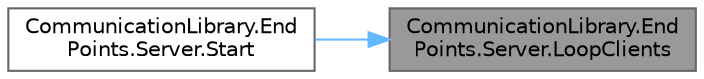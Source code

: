digraph "CommunicationLibrary.EndPoints.Server.LoopClients"
{
 // LATEX_PDF_SIZE
  bgcolor="transparent";
  edge [fontname=Helvetica,fontsize=10,labelfontname=Helvetica,labelfontsize=10];
  node [fontname=Helvetica,fontsize=10,shape=box,height=0.2,width=0.4];
  rankdir="RL";
  Node1 [label="CommunicationLibrary.End\lPoints.Server.LoopClients",height=0.2,width=0.4,color="gray40", fillcolor="grey60", style="filled", fontcolor="black",tooltip=" "];
  Node1 -> Node2 [dir="back",color="steelblue1",style="solid"];
  Node2 [label="CommunicationLibrary.End\lPoints.Server.Start",height=0.2,width=0.4,color="grey40", fillcolor="white", style="filled",URL="$class_communication_library_1_1_end_points_1_1_server.html#a624661f1735532a2890adfdecbef0116",tooltip=" "];
}
